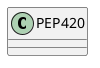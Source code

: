 @startuml classes
set namespaceSeparator none
class "PEP420" as namespaces.pep420.pep420.PEP420 {
}
@enduml
